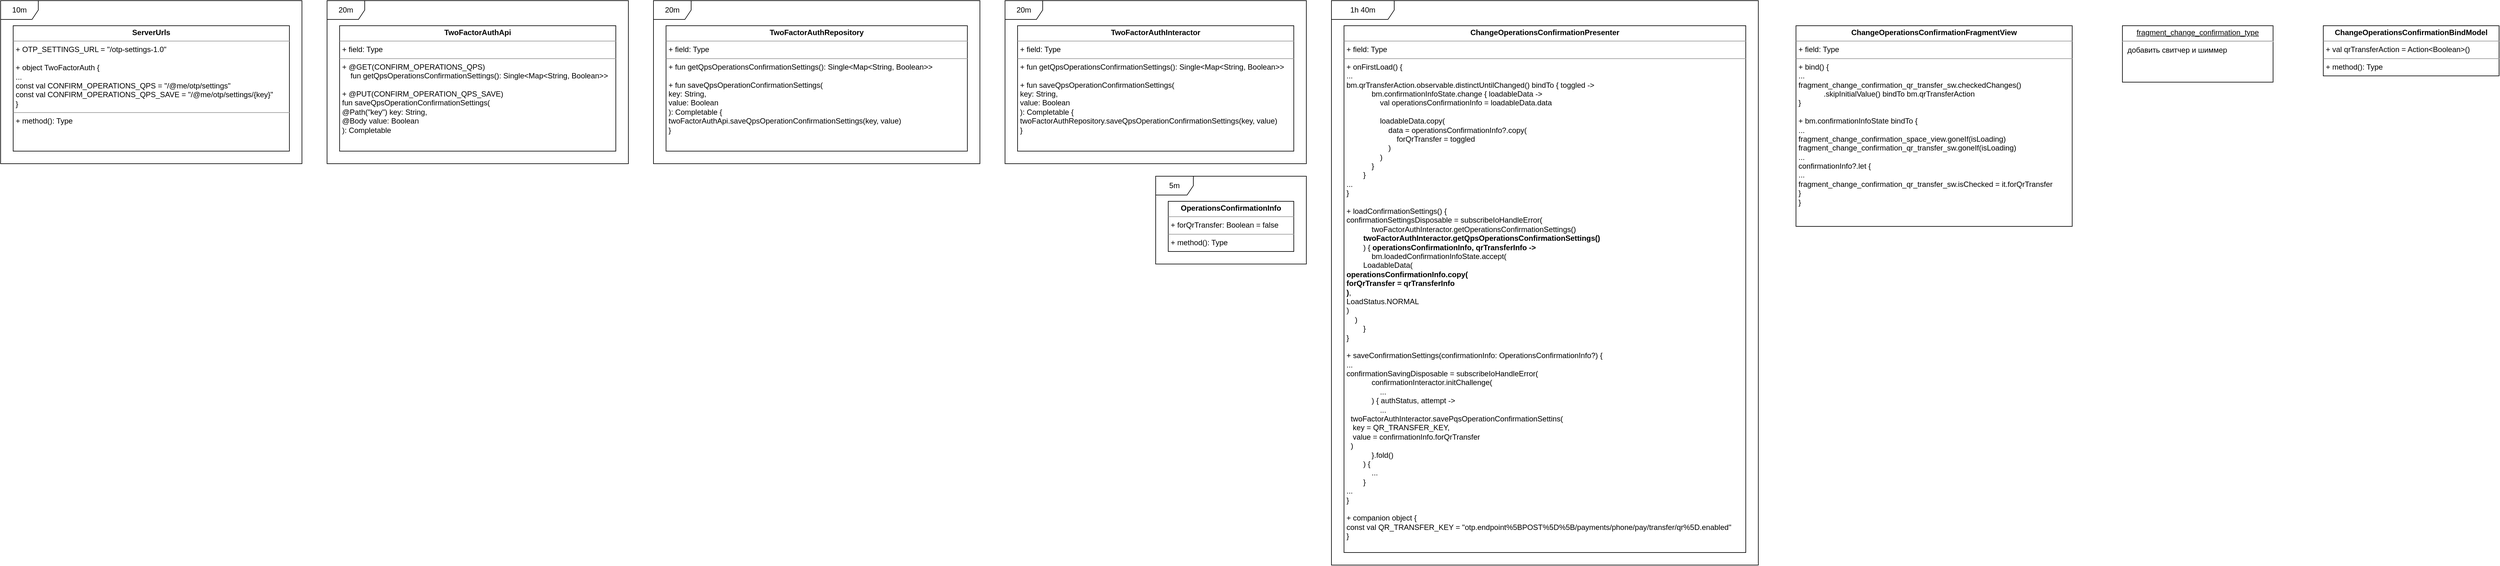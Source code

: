 <mxfile version="16.1.0" type="github">
  <diagram id="dtNNPIjGnfpnKM4EfALH" name="Page-1">
    <mxGraphModel dx="1046" dy="972" grid="1" gridSize="10" guides="1" tooltips="1" connect="1" arrows="1" fold="1" page="1" pageScale="1" pageWidth="850" pageHeight="1100" math="0" shadow="0">
      <root>
        <mxCell id="0" />
        <mxCell id="1" parent="0" />
        <mxCell id="L3CYPhSWqcNMOgiigEOy-1" value="&lt;p style=&quot;margin: 0px ; margin-top: 4px ; text-align: center ; text-decoration: underline&quot;&gt;fragment_change_confirmation_type&lt;/p&gt;&lt;hr&gt;&lt;p style=&quot;margin: 0px ; margin-left: 8px&quot;&gt;добавить свитчер и шиммер&lt;br&gt;&lt;/p&gt;" style="verticalAlign=top;align=left;overflow=fill;fontSize=12;fontFamily=Helvetica;html=1;" parent="1" vertex="1">
          <mxGeometry x="4240" y="40" width="240" height="90" as="geometry" />
        </mxCell>
        <mxCell id="L3CYPhSWqcNMOgiigEOy-2" value="&lt;p style=&quot;margin: 0px ; margin-top: 4px ; text-align: center&quot;&gt;&lt;b&gt;ChangeOperationsConfirmationFragmentView&lt;/b&gt;&lt;/p&gt;&lt;hr size=&quot;1&quot;&gt;&lt;p style=&quot;margin: 0px ; margin-left: 4px&quot;&gt;+ field: Type&lt;/p&gt;&lt;hr size=&quot;1&quot;&gt;&lt;p style=&quot;margin: 0px ; margin-left: 4px&quot;&gt;+ bind() {&lt;/p&gt;&lt;p style=&quot;margin: 0px ; margin-left: 4px&quot;&gt;...&lt;/p&gt;&lt;p style=&quot;margin: 0px ; margin-left: 4px&quot;&gt;fragment_change_confirmation_qr_transfer_sw.checkedChanges()&lt;br&gt;&amp;nbsp;&amp;nbsp;&amp;nbsp;&amp;nbsp;&amp;nbsp;&amp;nbsp;&amp;nbsp;&amp;nbsp;&amp;nbsp;&amp;nbsp;&amp;nbsp; .skipInitialValue() bindTo bm.qrTransferAction&lt;br&gt;&lt;/p&gt;&lt;p style=&quot;margin: 0px ; margin-left: 4px&quot;&gt;}&lt;br&gt;&lt;/p&gt;&lt;p style=&quot;margin: 0px ; margin-left: 4px&quot;&gt;&lt;br&gt;&lt;/p&gt;&lt;p style=&quot;margin: 0px ; margin-left: 4px&quot;&gt;+ bm.confirmationInfoState bindTo {&lt;/p&gt;&lt;p style=&quot;margin: 0px ; margin-left: 4px&quot;&gt;...&lt;/p&gt;&lt;p style=&quot;margin: 0px ; margin-left: 4px&quot;&gt;fragment_change_confirmation_space_view.goneIf(isLoading)&lt;br&gt;fragment_change_confirmation_qr_transfer_sw.goneIf(isLoading)&lt;/p&gt;&lt;p style=&quot;margin: 0px ; margin-left: 4px&quot;&gt;...&lt;/p&gt;&lt;p style=&quot;margin: 0px ; margin-left: 4px&quot;&gt;confirmationInfo?.let {&lt;br&gt;...&lt;br&gt;fragment_change_confirmation_qr_transfer_sw.isChecked = it.forQrTransfer&lt;br&gt;}&lt;br&gt;&lt;/p&gt;&lt;p style=&quot;margin: 0px ; margin-left: 4px&quot;&gt;}&lt;br&gt;&lt;/p&gt;" style="verticalAlign=top;align=left;overflow=fill;fontSize=12;fontFamily=Helvetica;html=1;" parent="1" vertex="1">
          <mxGeometry x="3720" y="40" width="440" height="320" as="geometry" />
        </mxCell>
        <mxCell id="7GuGKfg8-Vmtqx_74Q5k-1" value="&lt;p style=&quot;margin: 0px ; margin-top: 4px ; text-align: center&quot;&gt;&lt;b&gt;ServerUrls&lt;/b&gt;&lt;/p&gt;&lt;hr size=&quot;1&quot;&gt;&lt;p style=&quot;margin: 0px ; margin-left: 4px&quot;&gt;+ OTP_SETTINGS_URL = &quot;/otp-settings-1.0&quot;&lt;/p&gt;&lt;p style=&quot;margin: 0px ; margin-left: 4px&quot;&gt;&lt;br&gt;&lt;/p&gt;&lt;p style=&quot;margin: 0px ; margin-left: 4px&quot;&gt;+ object TwoFactorAuth {&lt;/p&gt;&lt;p style=&quot;margin: 0px ; margin-left: 4px&quot;&gt;...&lt;/p&gt;&lt;p style=&quot;margin: 0px ; margin-left: 4px&quot;&gt;const val CONFIRM_OPERATIONS_QPS = &quot;/@me/otp/settings&quot;&lt;/p&gt;&lt;p style=&quot;margin: 0px ; margin-left: 4px&quot;&gt;const val CONFIRM_OPERATIONS_QPS_SAVE = &quot;/@me/otp/settings/{key}&quot;&lt;br&gt;&lt;/p&gt;&lt;p style=&quot;margin: 0px ; margin-left: 4px&quot;&gt;}&lt;br&gt;&lt;/p&gt;&lt;hr size=&quot;1&quot;&gt;&lt;p style=&quot;margin: 0px ; margin-left: 4px&quot;&gt;+ method(): Type&lt;/p&gt;" style="verticalAlign=top;align=left;overflow=fill;fontSize=12;fontFamily=Helvetica;html=1;" vertex="1" parent="1">
          <mxGeometry x="880" y="40" width="440" height="200" as="geometry" />
        </mxCell>
        <mxCell id="7GuGKfg8-Vmtqx_74Q5k-2" value="&lt;p style=&quot;margin: 0px ; margin-top: 4px ; text-align: center&quot;&gt;&lt;b&gt;TwoFactorAuthApi&lt;/b&gt;&lt;/p&gt;&lt;hr size=&quot;1&quot;&gt;&lt;p style=&quot;margin: 0px ; margin-left: 4px&quot;&gt;+ field: Type&lt;/p&gt;&lt;hr size=&quot;1&quot;&gt;&lt;p style=&quot;margin: 0px ; margin-left: 4px&quot;&gt;+ @GET(CONFIRM_OPERATIONS_QPS)&lt;br&gt;&amp;nbsp;&amp;nbsp;&amp;nbsp; fun getQpsOperationsConfirmationSettings(): Single&amp;lt;Map&amp;lt;String, Boolean&amp;gt;&amp;gt;&lt;/p&gt;&lt;p style=&quot;margin: 0px ; margin-left: 4px&quot;&gt;&lt;br&gt;&lt;/p&gt;&lt;p style=&quot;margin: 0px ; margin-left: 4px&quot;&gt;+ @PUT(CONFIRM_OPERATION_QPS_SAVE)&lt;br&gt;&lt;/p&gt;&lt;p style=&quot;margin: 0px ; margin-left: 4px&quot;&gt;fun saveQpsOperationConfirmationSettings(&lt;br&gt;@Path(&quot;key&quot;) key: String,&lt;br&gt;@Body value: Boolean&lt;br&gt;): Completable&lt;br&gt;&lt;/p&gt;" style="verticalAlign=top;align=left;overflow=fill;fontSize=12;fontFamily=Helvetica;html=1;" vertex="1" parent="1">
          <mxGeometry x="1400" y="40" width="440" height="200" as="geometry" />
        </mxCell>
        <mxCell id="7GuGKfg8-Vmtqx_74Q5k-3" value="&lt;p style=&quot;margin: 0px ; margin-top: 4px ; text-align: center&quot;&gt;&lt;b&gt;TwoFactorAuthRepository&lt;/b&gt;&lt;/p&gt;&lt;hr size=&quot;1&quot;&gt;&lt;p style=&quot;margin: 0px ; margin-left: 4px&quot;&gt;+ field: Type&lt;/p&gt;&lt;hr size=&quot;1&quot;&gt;&lt;p style=&quot;margin: 0px ; margin-left: 4px&quot;&gt;+ fun getQpsOperationsConfirmationSettings(): Single&amp;lt;Map&amp;lt;String, Boolean&amp;gt;&amp;gt;&lt;/p&gt;&lt;p style=&quot;margin: 0px ; margin-left: 4px&quot;&gt;&lt;br&gt;&lt;/p&gt;&lt;p style=&quot;margin: 0px ; margin-left: 4px&quot;&gt;+ fun saveQpsOperationConfirmationSettings(&lt;br&gt;key: String,&lt;/p&gt;&lt;p style=&quot;margin: 0px ; margin-left: 4px&quot;&gt;value: Boolean&lt;br&gt;&lt;/p&gt;&lt;p style=&quot;margin: 0px ; margin-left: 4px&quot;&gt;): Completable {&lt;br&gt;twoFactorAuthApi.saveQpsOperationConfirmationSettings(key, value)&lt;br&gt;}&lt;br&gt;&lt;/p&gt;" style="verticalAlign=top;align=left;overflow=fill;fontSize=12;fontFamily=Helvetica;html=1;" vertex="1" parent="1">
          <mxGeometry x="1920" y="40" width="480" height="200" as="geometry" />
        </mxCell>
        <mxCell id="7GuGKfg8-Vmtqx_74Q5k-4" value="&lt;p style=&quot;margin: 0px ; margin-top: 4px ; text-align: center&quot;&gt;&lt;b&gt;TwoFactorAuthInteractor&lt;/b&gt;&lt;/p&gt;&lt;hr size=&quot;1&quot;&gt;&lt;p style=&quot;margin: 0px ; margin-left: 4px&quot;&gt;+ field: Type&lt;/p&gt;&lt;hr size=&quot;1&quot;&gt;&lt;p style=&quot;margin: 0px ; margin-left: 4px&quot;&gt;+ fun getQpsOperationsConfirmationSettings(): Single&amp;lt;Map&amp;lt;String, Boolean&amp;gt;&amp;gt;&lt;/p&gt;&lt;p style=&quot;margin: 0px ; margin-left: 4px&quot;&gt;&lt;br&gt;&lt;/p&gt;&lt;p style=&quot;margin: 0px ; margin-left: 4px&quot;&gt;+ fun saveQpsOperationConfirmationSettings(&lt;/p&gt;&lt;p style=&quot;margin: 0px ; margin-left: 4px&quot;&gt;key: String,&lt;/p&gt;&lt;p style=&quot;margin: 0px ; margin-left: 4px&quot;&gt;value: Boolean&lt;br&gt;&lt;/p&gt;&lt;p style=&quot;margin: 0px ; margin-left: 4px&quot;&gt;): Completable {&lt;/p&gt;&lt;p style=&quot;margin: 0px ; margin-left: 4px&quot;&gt;twoFactorAuthRepository.saveQpsOperationConfirmationSettings(key, value)&lt;br&gt;&lt;/p&gt;&lt;p style=&quot;margin: 0px ; margin-left: 4px&quot;&gt;}&lt;br&gt;&lt;/p&gt;" style="verticalAlign=top;align=left;overflow=fill;fontSize=12;fontFamily=Helvetica;html=1;" vertex="1" parent="1">
          <mxGeometry x="2480" y="40" width="440" height="200" as="geometry" />
        </mxCell>
        <mxCell id="7GuGKfg8-Vmtqx_74Q5k-5" value="&lt;p style=&quot;margin: 0px ; margin-top: 4px ; text-align: center&quot;&gt;&lt;b&gt;ChangeOperationsConfirmationPresenter&lt;/b&gt;&lt;/p&gt;&lt;hr size=&quot;1&quot;&gt;&lt;p style=&quot;margin: 0px ; margin-left: 4px&quot;&gt;+ field: Type&lt;/p&gt;&lt;hr size=&quot;1&quot;&gt;&lt;p style=&quot;margin: 0px ; margin-left: 4px&quot;&gt;+ onFirstLoad() {&lt;/p&gt;&lt;p style=&quot;margin: 0px ; margin-left: 4px&quot;&gt;...&lt;/p&gt;&lt;p style=&quot;margin: 0px ; margin-left: 4px&quot;&gt;bm.qrTransferAction.observable.distinctUntilChanged() bindTo { toggled -&amp;gt;&lt;br&gt;&amp;nbsp;&amp;nbsp;&amp;nbsp;&amp;nbsp;&amp;nbsp;&amp;nbsp;&amp;nbsp;&amp;nbsp;&amp;nbsp;&amp;nbsp;&amp;nbsp; bm.confirmationInfoState.change { loadableData -&amp;gt;&lt;br&gt;&amp;nbsp;&amp;nbsp;&amp;nbsp;&amp;nbsp;&amp;nbsp;&amp;nbsp;&amp;nbsp;&amp;nbsp;&amp;nbsp;&amp;nbsp;&amp;nbsp;&amp;nbsp;&amp;nbsp;&amp;nbsp;&amp;nbsp; val operationsConfirmationInfo = loadableData.data&lt;br&gt;&lt;br&gt;&amp;nbsp;&amp;nbsp;&amp;nbsp;&amp;nbsp;&amp;nbsp;&amp;nbsp;&amp;nbsp;&amp;nbsp;&amp;nbsp;&amp;nbsp;&amp;nbsp;&amp;nbsp;&amp;nbsp;&amp;nbsp;&amp;nbsp; loadableData.copy(&lt;br&gt;&amp;nbsp;&amp;nbsp;&amp;nbsp;&amp;nbsp;&amp;nbsp;&amp;nbsp;&amp;nbsp;&amp;nbsp;&amp;nbsp;&amp;nbsp;&amp;nbsp;&amp;nbsp;&amp;nbsp;&amp;nbsp;&amp;nbsp;&amp;nbsp;&amp;nbsp;&amp;nbsp;&amp;nbsp; data = operationsConfirmationInfo?.copy(&lt;br&gt;&amp;nbsp;&amp;nbsp;&amp;nbsp;&amp;nbsp;&amp;nbsp;&amp;nbsp;&amp;nbsp;&amp;nbsp;&amp;nbsp;&amp;nbsp;&amp;nbsp;&amp;nbsp;&amp;nbsp;&amp;nbsp;&amp;nbsp;&amp;nbsp;&amp;nbsp;&amp;nbsp;&amp;nbsp;&amp;nbsp;&amp;nbsp;&amp;nbsp;&amp;nbsp; forQrTransfer = toggled&lt;br&gt;&amp;nbsp;&amp;nbsp;&amp;nbsp;&amp;nbsp;&amp;nbsp;&amp;nbsp;&amp;nbsp;&amp;nbsp;&amp;nbsp;&amp;nbsp;&amp;nbsp;&amp;nbsp;&amp;nbsp;&amp;nbsp;&amp;nbsp;&amp;nbsp;&amp;nbsp;&amp;nbsp;&amp;nbsp; )&lt;br&gt;&amp;nbsp;&amp;nbsp;&amp;nbsp;&amp;nbsp;&amp;nbsp;&amp;nbsp;&amp;nbsp;&amp;nbsp;&amp;nbsp;&amp;nbsp;&amp;nbsp;&amp;nbsp;&amp;nbsp;&amp;nbsp;&amp;nbsp; )&lt;br&gt;&amp;nbsp;&amp;nbsp;&amp;nbsp;&amp;nbsp;&amp;nbsp;&amp;nbsp;&amp;nbsp;&amp;nbsp;&amp;nbsp;&amp;nbsp;&amp;nbsp; }&lt;br&gt;&amp;nbsp;&amp;nbsp;&amp;nbsp;&amp;nbsp;&amp;nbsp;&amp;nbsp;&amp;nbsp; }&lt;br&gt;&lt;/p&gt;&lt;p style=&quot;margin: 0px ; margin-left: 4px&quot;&gt;...&lt;br&gt;&lt;/p&gt;&lt;p style=&quot;margin: 0px ; margin-left: 4px&quot;&gt;}&lt;br&gt;&lt;/p&gt;&lt;p style=&quot;margin: 0px ; margin-left: 4px&quot;&gt;&lt;br&gt;&lt;/p&gt;&lt;p style=&quot;margin: 0px ; margin-left: 4px&quot;&gt;+ loadConfirmationSettings() {&lt;/p&gt;&lt;p style=&quot;margin: 0px ; margin-left: 4px&quot;&gt;confirmationSettingsDisposable = subscribeIoHandleError(&lt;br&gt;&amp;nbsp;&amp;nbsp;&amp;nbsp;&amp;nbsp;&amp;nbsp;&amp;nbsp;&amp;nbsp;&amp;nbsp;&amp;nbsp;&amp;nbsp;&amp;nbsp; twoFactorAuthInteractor.getOperationsConfirmationSettings()&lt;/p&gt;&lt;p style=&quot;margin: 0px ; margin-left: 4px&quot;&gt;&lt;span&gt;	&lt;/span&gt;&amp;nbsp;&amp;nbsp;&amp;nbsp; &lt;span&gt;	&lt;/span&gt;&amp;nbsp;&amp;nbsp;&amp;nbsp; &lt;b&gt;twoFactorAuthInteractor.getQpsOperationsConfirmationSettings()&lt;/b&gt;&lt;br&gt;&lt;/p&gt;&lt;p style=&quot;margin: 0px ; margin-left: 4px&quot;&gt;&amp;nbsp;&amp;nbsp;&amp;nbsp;&amp;nbsp;&amp;nbsp;&amp;nbsp;&amp;nbsp; ) { &lt;b&gt;operationsConfirmationInfo, qrTransferInfo -&amp;gt;&lt;/b&gt;&lt;br&gt;&amp;nbsp;&amp;nbsp;&amp;nbsp;&amp;nbsp;&amp;nbsp;&amp;nbsp;&amp;nbsp;&amp;nbsp;&amp;nbsp;&amp;nbsp;&amp;nbsp; bm.loadedConfirmationInfoState.accept(&lt;/p&gt;&lt;p style=&quot;margin: 0px ; margin-left: 4px&quot;&gt;&lt;span&gt;	&lt;/span&gt;&amp;nbsp;&amp;nbsp;&amp;nbsp;&amp;nbsp;&amp;nbsp;&amp;nbsp;&amp;nbsp; LoadableData(&lt;/p&gt;&lt;p style=&quot;margin: 0px ; margin-left: 4px&quot;&gt;&lt;b&gt;operationsConfirmationInfo.copy(&lt;/b&gt;&lt;/p&gt;&lt;p style=&quot;margin: 0px ; margin-left: 4px&quot;&gt;&lt;b&gt;forQrTransfer = qrTransferInfo &lt;br&gt;&lt;/b&gt;&lt;/p&gt;&lt;p style=&quot;margin: 0px ; margin-left: 4px&quot;&gt;&lt;b&gt;)&lt;/b&gt;, &lt;br&gt;&lt;/p&gt;&lt;p style=&quot;margin: 0px ; margin-left: 4px&quot;&gt;LoadStatus.NORMAL&lt;/p&gt;&lt;p style=&quot;margin: 0px ; margin-left: 4px&quot;&gt;)&lt;/p&gt;&lt;p style=&quot;margin: 0px ; margin-left: 4px&quot;&gt;&lt;span&gt;	&lt;/span&gt;&amp;nbsp;&amp;nbsp;&amp;nbsp; )&lt;br&gt;&amp;nbsp;&amp;nbsp;&amp;nbsp;&amp;nbsp;&amp;nbsp;&amp;nbsp;&amp;nbsp; }&lt;br&gt;&lt;/p&gt;&lt;p style=&quot;margin: 0px ; margin-left: 4px&quot;&gt;}&lt;/p&gt;&lt;p style=&quot;margin: 0px ; margin-left: 4px&quot;&gt;&lt;br&gt;&lt;/p&gt;&lt;p style=&quot;margin: 0px ; margin-left: 4px&quot;&gt;+ saveConfirmationSettings(confirmationInfo: OperationsConfirmationInfo?) {&lt;/p&gt;&lt;p style=&quot;margin: 0px ; margin-left: 4px&quot;&gt;...&lt;/p&gt;&lt;p style=&quot;margin: 0px ; margin-left: 4px&quot;&gt;confirmationSavingDisposable = subscribeIoHandleError(&lt;br&gt;&amp;nbsp;&amp;nbsp;&amp;nbsp;&amp;nbsp;&amp;nbsp;&amp;nbsp;&amp;nbsp;&amp;nbsp;&amp;nbsp;&amp;nbsp;&amp;nbsp; confirmationInteractor.initChallenge(&lt;br&gt;&amp;nbsp;&amp;nbsp;&amp;nbsp;&amp;nbsp;&amp;nbsp;&amp;nbsp;&amp;nbsp;&amp;nbsp;&amp;nbsp;&amp;nbsp;&amp;nbsp;&amp;nbsp;&amp;nbsp;&amp;nbsp;&amp;nbsp; ...&lt;br&gt;&amp;nbsp;&amp;nbsp;&amp;nbsp;&amp;nbsp;&amp;nbsp;&amp;nbsp;&amp;nbsp;&amp;nbsp;&amp;nbsp;&amp;nbsp;&amp;nbsp; ) { authStatus, attempt -&amp;gt;&lt;br&gt;&amp;nbsp;&amp;nbsp;&amp;nbsp;&amp;nbsp;&amp;nbsp;&amp;nbsp;&amp;nbsp;&amp;nbsp;&amp;nbsp;&amp;nbsp;&amp;nbsp;&amp;nbsp;&amp;nbsp;&amp;nbsp;&amp;nbsp; ...&lt;/p&gt;&lt;p style=&quot;margin: 0px ; margin-left: 4px&quot;&gt;&lt;span&gt;	&lt;/span&gt;&lt;span&gt;	&lt;/span&gt;&lt;span&gt;	&lt;/span&gt;&lt;span&gt;	&lt;/span&gt;&lt;span style=&quot;white-space: pre&quot;&gt;	&lt;/span&gt;&lt;span style=&quot;white-space: pre&quot;&gt;	&lt;/span&gt;twoFactorAuthInteractor.savePqsOperationConfirmationSettins(&lt;/p&gt;&lt;p style=&quot;margin: 0px ; margin-left: 4px&quot;&gt;&lt;span&gt;	&lt;/span&gt;&lt;span&gt;	&lt;/span&gt;&lt;span&gt;	&lt;/span&gt;&lt;span style=&quot;white-space: pre&quot;&gt;	&lt;/span&gt;&lt;span style=&quot;white-space: pre&quot;&gt;	&lt;/span&gt;&lt;span style=&quot;white-space: pre&quot;&gt;	&lt;/span&gt;key = QR_TRANSFER_KEY,&lt;span&gt;	&lt;/span&gt;&lt;/p&gt;&lt;p style=&quot;margin: 0px ; margin-left: 4px&quot;&gt;&lt;span&gt;	&lt;/span&gt;&lt;span&gt;	&lt;/span&gt;&lt;span style=&quot;white-space: pre&quot;&gt;	&lt;/span&gt;&lt;span style=&quot;white-space: pre&quot;&gt;	&lt;/span&gt;&lt;span style=&quot;white-space: pre&quot;&gt;	&lt;/span&gt;value = confirmationInfo.forQrTransfer&lt;br&gt;&lt;/p&gt;&lt;p style=&quot;margin: 0px ; margin-left: 4px&quot;&gt;&lt;span&gt;	&lt;/span&gt;&lt;span&gt;	&lt;/span&gt;&lt;span style=&quot;white-space: pre&quot;&gt;	&lt;/span&gt;&lt;span style=&quot;white-space: pre&quot;&gt;	&lt;/span&gt;)&lt;br&gt;&lt;/p&gt;&lt;p style=&quot;margin: 0px ; margin-left: 4px&quot;&gt;&amp;nbsp;&amp;nbsp;&amp;nbsp;&amp;nbsp;&amp;nbsp;&amp;nbsp;&amp;nbsp;&amp;nbsp;&amp;nbsp;&amp;nbsp;&amp;nbsp; }.fold()&lt;br&gt;&amp;nbsp;&amp;nbsp;&amp;nbsp;&amp;nbsp;&amp;nbsp;&amp;nbsp;&amp;nbsp; ) {&lt;br&gt;&amp;nbsp;&amp;nbsp;&amp;nbsp;&amp;nbsp;&amp;nbsp;&amp;nbsp;&amp;nbsp;&amp;nbsp;&amp;nbsp;&amp;nbsp;&amp;nbsp; ...&lt;br&gt;&amp;nbsp;&amp;nbsp;&amp;nbsp;&amp;nbsp;&amp;nbsp;&amp;nbsp;&amp;nbsp; }&lt;br&gt;&lt;/p&gt;&lt;p style=&quot;margin: 0px ; margin-left: 4px&quot;&gt;...&lt;br&gt;&lt;/p&gt;&lt;p style=&quot;margin: 0px ; margin-left: 4px&quot;&gt;}&lt;/p&gt;&lt;p style=&quot;margin: 0px ; margin-left: 4px&quot;&gt;&lt;br&gt;&lt;/p&gt;&lt;p style=&quot;margin: 0px ; margin-left: 4px&quot;&gt;+ companion object {&lt;/p&gt;&lt;p style=&quot;margin: 0px ; margin-left: 4px&quot;&gt;const val QR_TRANSFER_KEY = &quot;otp.endpoint%5BPOST%5D%5B/payments/phone/pay/transfer/qr%5D.enabled&quot;&lt;br&gt;&lt;/p&gt;&lt;p style=&quot;margin: 0px ; margin-left: 4px&quot;&gt;}&lt;br&gt;&lt;/p&gt;" style="verticalAlign=top;align=left;overflow=fill;fontSize=12;fontFamily=Helvetica;html=1;" vertex="1" parent="1">
          <mxGeometry x="3000" y="40" width="640" height="840" as="geometry" />
        </mxCell>
        <mxCell id="7GuGKfg8-Vmtqx_74Q5k-6" value="&lt;p style=&quot;margin: 0px ; margin-top: 4px ; text-align: center&quot;&gt;&lt;b&gt;OperationsConfirmationInfo&lt;/b&gt;&lt;/p&gt;&lt;hr size=&quot;1&quot;&gt;&lt;p style=&quot;margin: 0px ; margin-left: 4px&quot;&gt;+ forQrTransfer: Boolean = false&lt;br&gt;&lt;/p&gt;&lt;hr size=&quot;1&quot;&gt;&lt;p style=&quot;margin: 0px ; margin-left: 4px&quot;&gt;+ method(): Type&lt;/p&gt;" style="verticalAlign=top;align=left;overflow=fill;fontSize=12;fontFamily=Helvetica;html=1;" vertex="1" parent="1">
          <mxGeometry x="2720" y="320" width="200" height="80" as="geometry" />
        </mxCell>
        <mxCell id="7GuGKfg8-Vmtqx_74Q5k-7" value="&lt;p style=&quot;margin: 0px ; margin-top: 4px ; text-align: center&quot;&gt;&lt;b&gt;ChangeOperationsConfirmationBindModel&lt;/b&gt;&lt;/p&gt;&lt;hr size=&quot;1&quot;&gt;&lt;p style=&quot;margin: 0px ; margin-left: 4px&quot;&gt;+ val qrTransferAction = Action&amp;lt;Boolean&amp;gt;()&lt;/p&gt;&lt;hr size=&quot;1&quot;&gt;&lt;p style=&quot;margin: 0px ; margin-left: 4px&quot;&gt;+ method(): Type&lt;/p&gt;" style="verticalAlign=top;align=left;overflow=fill;fontSize=12;fontFamily=Helvetica;html=1;" vertex="1" parent="1">
          <mxGeometry x="4560" y="40" width="280" height="80" as="geometry" />
        </mxCell>
        <mxCell id="7GuGKfg8-Vmtqx_74Q5k-9" value="10m" style="shape=umlFrame;whiteSpace=wrap;html=1;" vertex="1" parent="1">
          <mxGeometry x="860" width="480" height="260" as="geometry" />
        </mxCell>
        <mxCell id="7GuGKfg8-Vmtqx_74Q5k-10" value="20m" style="shape=umlFrame;whiteSpace=wrap;html=1;" vertex="1" parent="1">
          <mxGeometry x="1380" width="480" height="260" as="geometry" />
        </mxCell>
        <mxCell id="7GuGKfg8-Vmtqx_74Q5k-11" value="20m" style="shape=umlFrame;whiteSpace=wrap;html=1;" vertex="1" parent="1">
          <mxGeometry x="1900" width="520" height="260" as="geometry" />
        </mxCell>
        <mxCell id="7GuGKfg8-Vmtqx_74Q5k-12" value="20m" style="shape=umlFrame;whiteSpace=wrap;html=1;" vertex="1" parent="1">
          <mxGeometry x="2460" width="480" height="260" as="geometry" />
        </mxCell>
        <mxCell id="7GuGKfg8-Vmtqx_74Q5k-13" value="5m" style="shape=umlFrame;whiteSpace=wrap;html=1;" vertex="1" parent="1">
          <mxGeometry x="2700" y="280" width="240" height="140" as="geometry" />
        </mxCell>
        <mxCell id="7GuGKfg8-Vmtqx_74Q5k-14" value="1h 40m" style="shape=umlFrame;whiteSpace=wrap;html=1;width=100;height=30;" vertex="1" parent="1">
          <mxGeometry x="2980" width="680" height="900" as="geometry" />
        </mxCell>
      </root>
    </mxGraphModel>
  </diagram>
</mxfile>

